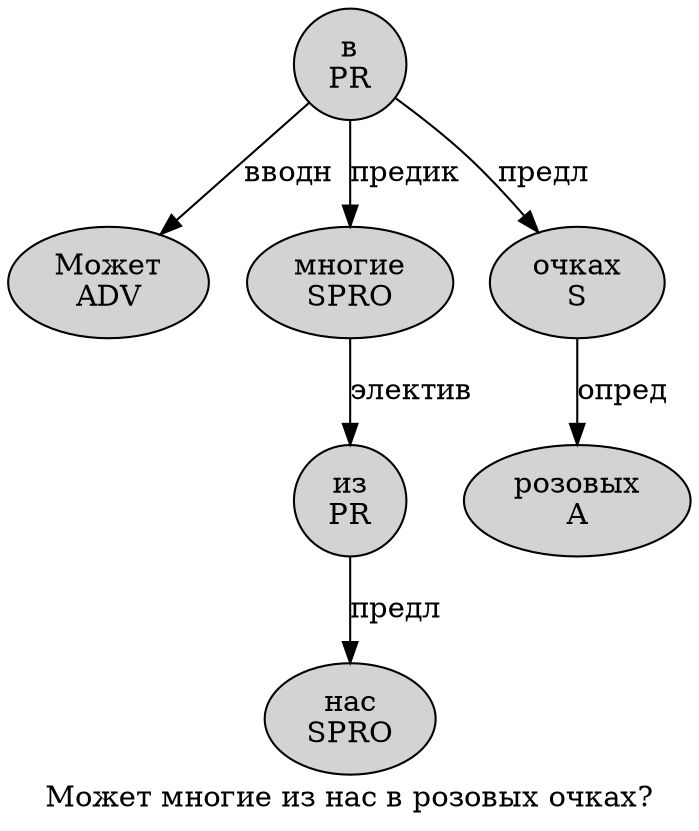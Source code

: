 digraph SENTENCE_2400 {
	graph [label="Может многие из нас в розовых очках?"]
	node [style=filled]
		0 [label="Может
ADV" color="" fillcolor=lightgray penwidth=1 shape=ellipse]
		1 [label="многие
SPRO" color="" fillcolor=lightgray penwidth=1 shape=ellipse]
		2 [label="из
PR" color="" fillcolor=lightgray penwidth=1 shape=ellipse]
		3 [label="нас
SPRO" color="" fillcolor=lightgray penwidth=1 shape=ellipse]
		4 [label="в
PR" color="" fillcolor=lightgray penwidth=1 shape=ellipse]
		5 [label="розовых
A" color="" fillcolor=lightgray penwidth=1 shape=ellipse]
		6 [label="очках
S" color="" fillcolor=lightgray penwidth=1 shape=ellipse]
			4 -> 0 [label="вводн"]
			4 -> 1 [label="предик"]
			4 -> 6 [label="предл"]
			6 -> 5 [label="опред"]
			1 -> 2 [label="электив"]
			2 -> 3 [label="предл"]
}